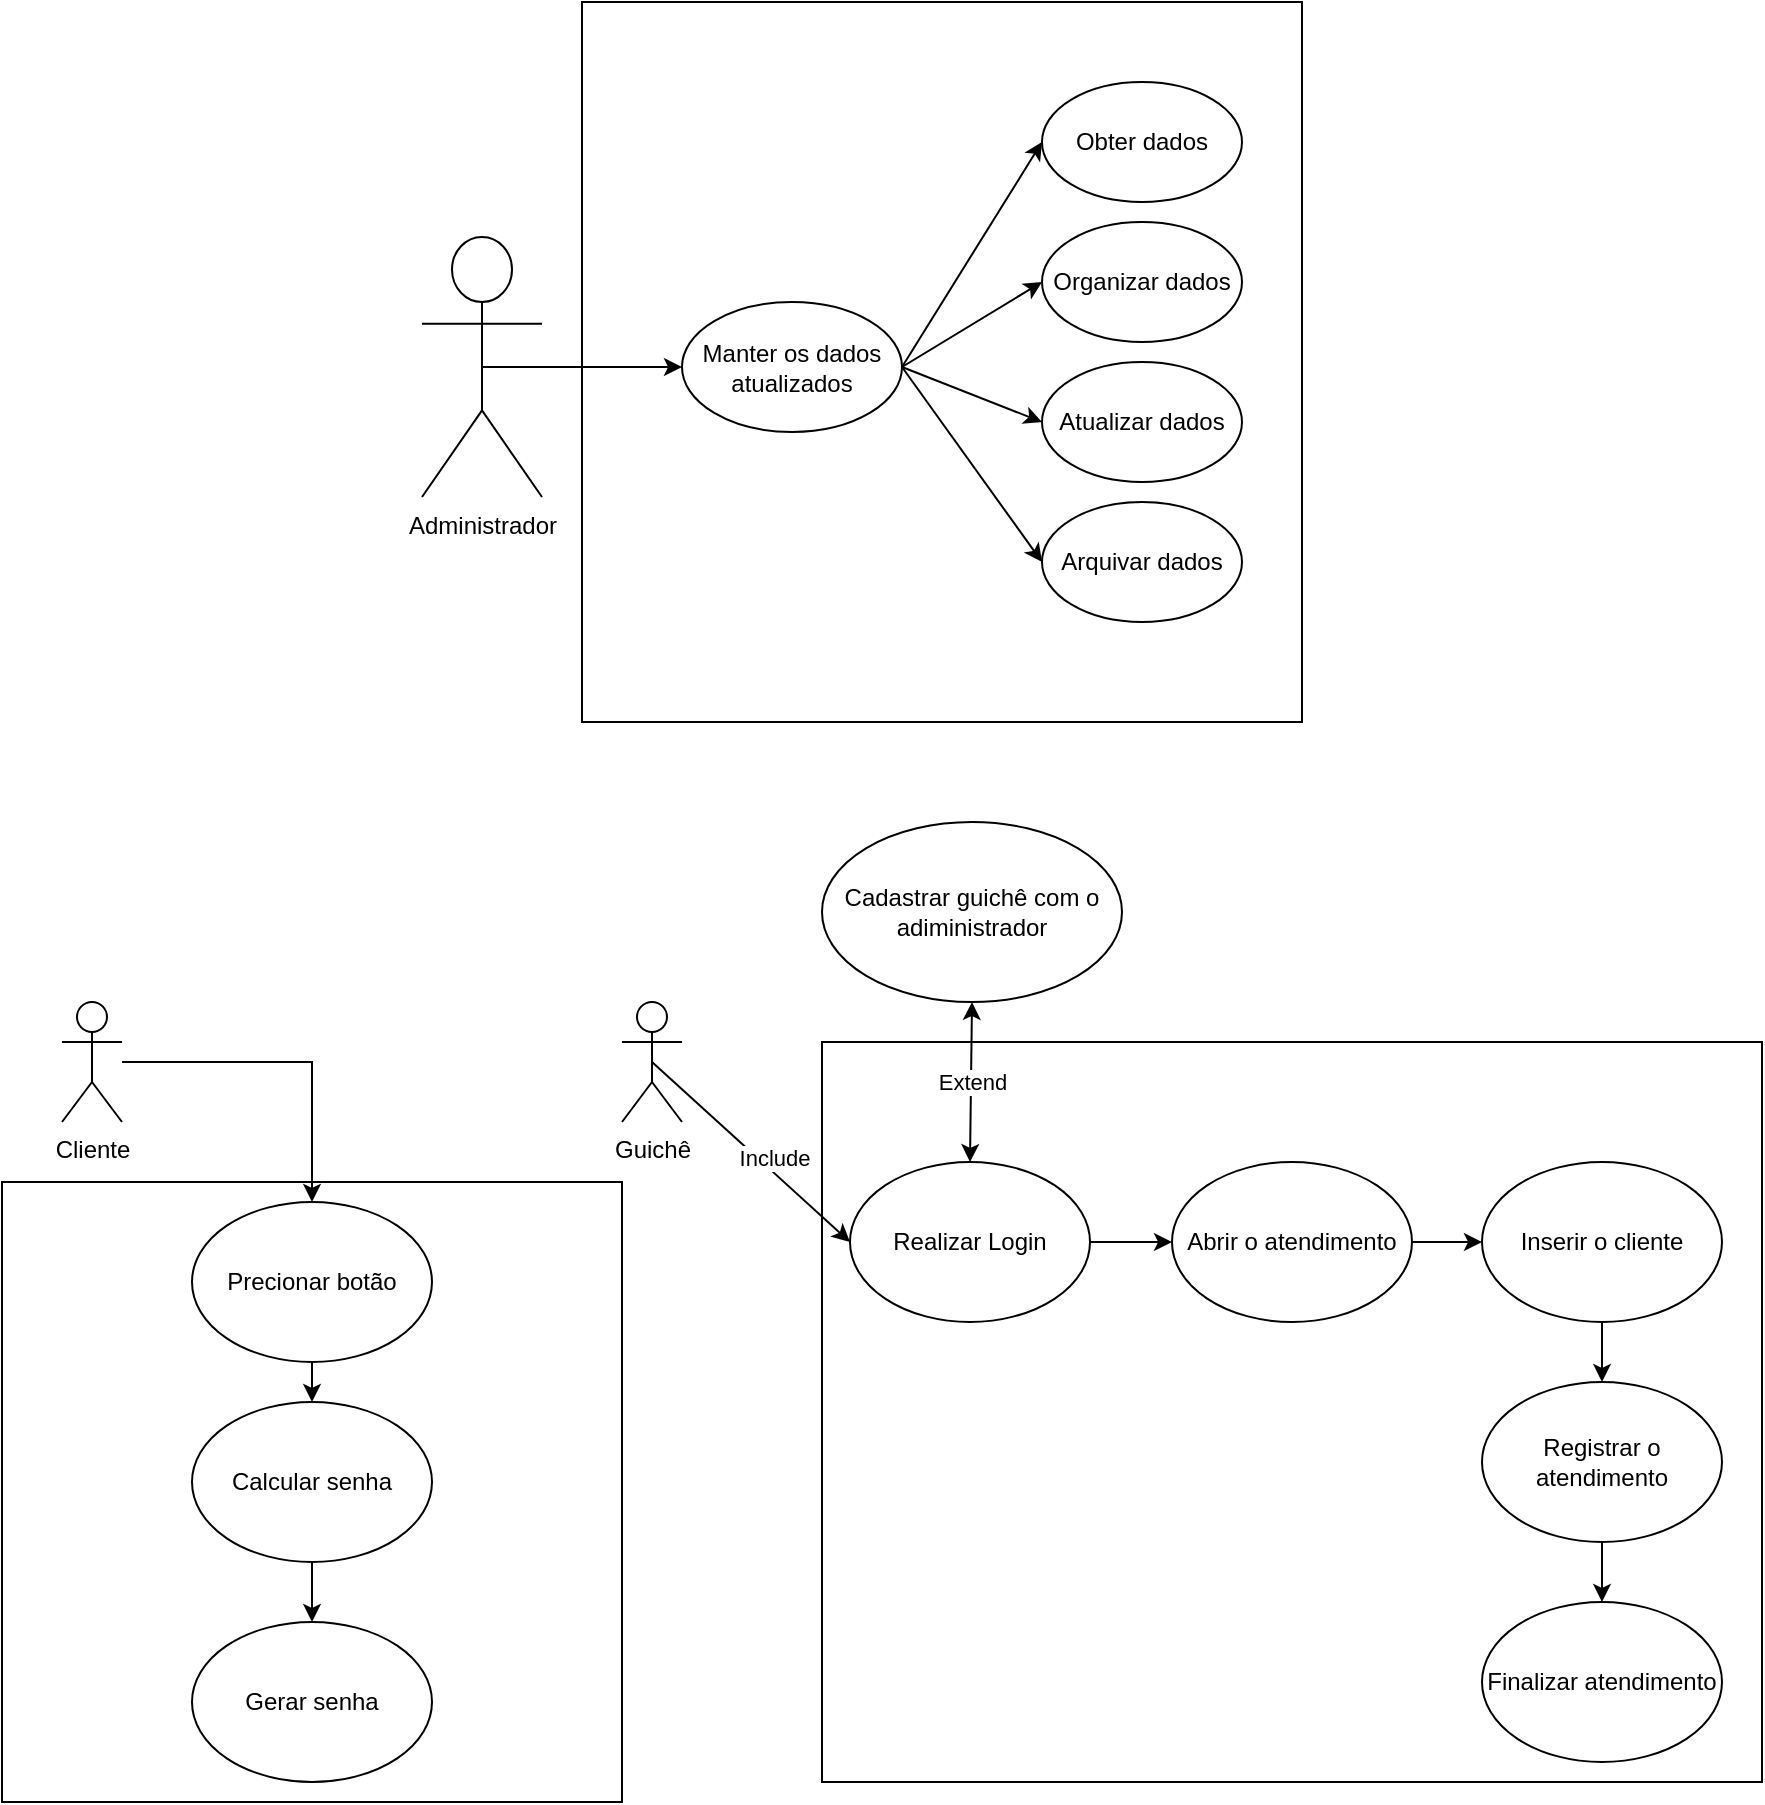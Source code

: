 <mxfile version="20.6.0" type="github">
  <diagram id="Y1PrYwZC3CYELSsTM1ht" name="Página-1">
    <mxGraphModel dx="1865" dy="571" grid="1" gridSize="10" guides="1" tooltips="1" connect="1" arrows="1" fold="1" page="1" pageScale="1" pageWidth="827" pageHeight="1169" math="0" shadow="0">
      <root>
        <mxCell id="0" />
        <mxCell id="1" parent="0" />
        <mxCell id="UT5rt4VaLjjQYCiPn8-M-1" value="" style="whiteSpace=wrap;html=1;aspect=fixed;" vertex="1" parent="1">
          <mxGeometry x="-170" y="730" width="310" height="310" as="geometry" />
        </mxCell>
        <mxCell id="UT5rt4VaLjjQYCiPn8-M-2" value="" style="rounded=0;whiteSpace=wrap;html=1;" vertex="1" parent="1">
          <mxGeometry x="240" y="660" width="470" height="370" as="geometry" />
        </mxCell>
        <mxCell id="UT5rt4VaLjjQYCiPn8-M-3" value="Guichê" style="shape=umlActor;verticalLabelPosition=bottom;verticalAlign=top;html=1;outlineConnect=0;" vertex="1" parent="1">
          <mxGeometry x="140" y="640" width="30" height="60" as="geometry" />
        </mxCell>
        <mxCell id="UT5rt4VaLjjQYCiPn8-M-4" value="Abrir o atendimento" style="ellipse;whiteSpace=wrap;html=1;" vertex="1" parent="1">
          <mxGeometry x="415" y="720" width="120" height="80" as="geometry" />
        </mxCell>
        <mxCell id="UT5rt4VaLjjQYCiPn8-M-5" value="Gerar senha" style="ellipse;whiteSpace=wrap;html=1;" vertex="1" parent="1">
          <mxGeometry x="-75" y="950" width="120" height="80" as="geometry" />
        </mxCell>
        <mxCell id="UT5rt4VaLjjQYCiPn8-M-6" value="Registrar o atendimento" style="ellipse;whiteSpace=wrap;html=1;" vertex="1" parent="1">
          <mxGeometry x="570" y="830" width="120" height="80" as="geometry" />
        </mxCell>
        <mxCell id="UT5rt4VaLjjQYCiPn8-M-7" value="Finalizar atendimento" style="ellipse;whiteSpace=wrap;html=1;" vertex="1" parent="1">
          <mxGeometry x="570" y="940" width="120" height="80" as="geometry" />
        </mxCell>
        <mxCell id="UT5rt4VaLjjQYCiPn8-M-8" value="Realizar Login" style="ellipse;whiteSpace=wrap;html=1;" vertex="1" parent="1">
          <mxGeometry x="254" y="720" width="120" height="80" as="geometry" />
        </mxCell>
        <mxCell id="UT5rt4VaLjjQYCiPn8-M-9" value="Inserir o cliente" style="ellipse;whiteSpace=wrap;html=1;" vertex="1" parent="1">
          <mxGeometry x="570" y="720" width="120" height="80" as="geometry" />
        </mxCell>
        <mxCell id="UT5rt4VaLjjQYCiPn8-M-10" value="Cadastrar guichê com o adiministrador" style="ellipse;whiteSpace=wrap;html=1;" vertex="1" parent="1">
          <mxGeometry x="240" y="550" width="150" height="90" as="geometry" />
        </mxCell>
        <mxCell id="UT5rt4VaLjjQYCiPn8-M-11" value="" style="endArrow=classic;html=1;rounded=0;exitX=0.5;exitY=0.5;exitDx=0;exitDy=0;exitPerimeter=0;entryX=0;entryY=0.5;entryDx=0;entryDy=0;" edge="1" parent="1" source="UT5rt4VaLjjQYCiPn8-M-3" target="UT5rt4VaLjjQYCiPn8-M-8">
          <mxGeometry width="50" height="50" relative="1" as="geometry">
            <mxPoint x="350" y="820" as="sourcePoint" />
            <mxPoint x="400" y="770" as="targetPoint" />
          </mxGeometry>
        </mxCell>
        <mxCell id="UT5rt4VaLjjQYCiPn8-M-12" value="Include" style="edgeLabel;html=1;align=center;verticalAlign=middle;resizable=0;points=[];" vertex="1" connectable="0" parent="UT5rt4VaLjjQYCiPn8-M-11">
          <mxGeometry x="0.519" y="-1" relative="1" as="geometry">
            <mxPoint x="-14" y="-21" as="offset" />
          </mxGeometry>
        </mxCell>
        <mxCell id="UT5rt4VaLjjQYCiPn8-M-13" value="" style="endArrow=classic;html=1;rounded=0;exitX=1;exitY=0.5;exitDx=0;exitDy=0;entryX=0;entryY=0.5;entryDx=0;entryDy=0;" edge="1" parent="1" source="UT5rt4VaLjjQYCiPn8-M-8" target="UT5rt4VaLjjQYCiPn8-M-4">
          <mxGeometry width="50" height="50" relative="1" as="geometry">
            <mxPoint x="330" y="880" as="sourcePoint" />
            <mxPoint x="380" y="830" as="targetPoint" />
          </mxGeometry>
        </mxCell>
        <mxCell id="UT5rt4VaLjjQYCiPn8-M-14" value="" style="endArrow=classic;html=1;rounded=0;exitX=1;exitY=0.5;exitDx=0;exitDy=0;entryX=0;entryY=0.5;entryDx=0;entryDy=0;" edge="1" parent="1" source="UT5rt4VaLjjQYCiPn8-M-4" target="UT5rt4VaLjjQYCiPn8-M-9">
          <mxGeometry width="50" height="50" relative="1" as="geometry">
            <mxPoint x="350" y="920" as="sourcePoint" />
            <mxPoint x="400" y="870" as="targetPoint" />
          </mxGeometry>
        </mxCell>
        <mxCell id="UT5rt4VaLjjQYCiPn8-M-15" value="" style="endArrow=classic;html=1;rounded=0;exitX=0.5;exitY=1;exitDx=0;exitDy=0;entryX=0.5;entryY=0;entryDx=0;entryDy=0;" edge="1" parent="1" source="UT5rt4VaLjjQYCiPn8-M-9" target="UT5rt4VaLjjQYCiPn8-M-6">
          <mxGeometry width="50" height="50" relative="1" as="geometry">
            <mxPoint x="370" y="910" as="sourcePoint" />
            <mxPoint x="420" y="860" as="targetPoint" />
          </mxGeometry>
        </mxCell>
        <mxCell id="UT5rt4VaLjjQYCiPn8-M-16" value="" style="endArrow=classic;startArrow=classic;html=1;rounded=0;exitX=0.5;exitY=0;exitDx=0;exitDy=0;entryX=0.5;entryY=1;entryDx=0;entryDy=0;" edge="1" parent="1" source="UT5rt4VaLjjQYCiPn8-M-8" target="UT5rt4VaLjjQYCiPn8-M-10">
          <mxGeometry width="50" height="50" relative="1" as="geometry">
            <mxPoint x="140" y="650" as="sourcePoint" />
            <mxPoint x="190" y="600" as="targetPoint" />
          </mxGeometry>
        </mxCell>
        <mxCell id="UT5rt4VaLjjQYCiPn8-M-17" value="Extend" style="edgeLabel;html=1;align=center;verticalAlign=middle;resizable=0;points=[];" vertex="1" connectable="0" parent="UT5rt4VaLjjQYCiPn8-M-16">
          <mxGeometry x="-0.24" relative="1" as="geometry">
            <mxPoint y="-10" as="offset" />
          </mxGeometry>
        </mxCell>
        <mxCell id="UT5rt4VaLjjQYCiPn8-M-18" value="" style="endArrow=classic;html=1;rounded=0;exitX=0.5;exitY=1;exitDx=0;exitDy=0;entryX=0.5;entryY=0;entryDx=0;entryDy=0;" edge="1" parent="1" source="UT5rt4VaLjjQYCiPn8-M-6" target="UT5rt4VaLjjQYCiPn8-M-7">
          <mxGeometry width="50" height="50" relative="1" as="geometry">
            <mxPoint x="430" y="980" as="sourcePoint" />
            <mxPoint x="480" y="930" as="targetPoint" />
          </mxGeometry>
        </mxCell>
        <mxCell id="UT5rt4VaLjjQYCiPn8-M-19" value="Calcular senha" style="ellipse;whiteSpace=wrap;html=1;" vertex="1" parent="1">
          <mxGeometry x="-75" y="840" width="120" height="80" as="geometry" />
        </mxCell>
        <mxCell id="UT5rt4VaLjjQYCiPn8-M-20" value="" style="endArrow=classic;html=1;rounded=0;exitX=0.5;exitY=1;exitDx=0;exitDy=0;entryX=0.5;entryY=0;entryDx=0;entryDy=0;" edge="1" parent="1" source="UT5rt4VaLjjQYCiPn8-M-19" target="UT5rt4VaLjjQYCiPn8-M-5">
          <mxGeometry width="50" height="50" relative="1" as="geometry">
            <mxPoint x="350" y="820" as="sourcePoint" />
            <mxPoint x="400" y="770" as="targetPoint" />
          </mxGeometry>
        </mxCell>
        <mxCell id="UT5rt4VaLjjQYCiPn8-M-21" style="edgeStyle=orthogonalEdgeStyle;rounded=0;orthogonalLoop=1;jettySize=auto;html=1;entryX=0.5;entryY=0;entryDx=0;entryDy=0;" edge="1" parent="1" source="UT5rt4VaLjjQYCiPn8-M-22" target="UT5rt4VaLjjQYCiPn8-M-24">
          <mxGeometry relative="1" as="geometry" />
        </mxCell>
        <mxCell id="UT5rt4VaLjjQYCiPn8-M-22" value="Cliente" style="shape=umlActor;verticalLabelPosition=bottom;verticalAlign=top;html=1;outlineConnect=0;" vertex="1" parent="1">
          <mxGeometry x="-140" y="640" width="30" height="60" as="geometry" />
        </mxCell>
        <mxCell id="UT5rt4VaLjjQYCiPn8-M-23" style="edgeStyle=orthogonalEdgeStyle;rounded=0;orthogonalLoop=1;jettySize=auto;html=1;exitX=0.5;exitY=1;exitDx=0;exitDy=0;entryX=0.5;entryY=0;entryDx=0;entryDy=0;" edge="1" parent="1" source="UT5rt4VaLjjQYCiPn8-M-24" target="UT5rt4VaLjjQYCiPn8-M-19">
          <mxGeometry relative="1" as="geometry" />
        </mxCell>
        <mxCell id="UT5rt4VaLjjQYCiPn8-M-24" value="Precionar botão" style="ellipse;whiteSpace=wrap;html=1;" vertex="1" parent="1">
          <mxGeometry x="-75" y="740" width="120" height="80" as="geometry" />
        </mxCell>
        <mxCell id="UT5rt4VaLjjQYCiPn8-M-25" value="Administrador&lt;br&gt;" style="shape=umlActor;verticalLabelPosition=bottom;verticalAlign=top;html=1;outlineConnect=0;" vertex="1" parent="1">
          <mxGeometry x="40" y="257.5" width="60" height="130" as="geometry" />
        </mxCell>
        <mxCell id="UT5rt4VaLjjQYCiPn8-M-26" value="" style="whiteSpace=wrap;html=1;aspect=fixed;" vertex="1" parent="1">
          <mxGeometry x="120" y="140" width="360" height="360" as="geometry" />
        </mxCell>
        <mxCell id="UT5rt4VaLjjQYCiPn8-M-27" value="Manter os dados atualizados" style="ellipse;whiteSpace=wrap;html=1;" vertex="1" parent="1">
          <mxGeometry x="170" y="290" width="110" height="65" as="geometry" />
        </mxCell>
        <mxCell id="UT5rt4VaLjjQYCiPn8-M-28" value="Obter dados" style="ellipse;whiteSpace=wrap;html=1;" vertex="1" parent="1">
          <mxGeometry x="350" y="180" width="100" height="60" as="geometry" />
        </mxCell>
        <mxCell id="UT5rt4VaLjjQYCiPn8-M-29" value="Organizar dados" style="ellipse;whiteSpace=wrap;html=1;" vertex="1" parent="1">
          <mxGeometry x="350" y="250" width="100" height="60" as="geometry" />
        </mxCell>
        <mxCell id="UT5rt4VaLjjQYCiPn8-M-30" value="Atualizar dados" style="ellipse;whiteSpace=wrap;html=1;" vertex="1" parent="1">
          <mxGeometry x="350" y="320" width="100" height="60" as="geometry" />
        </mxCell>
        <mxCell id="UT5rt4VaLjjQYCiPn8-M-31" value="Arquivar dados" style="ellipse;whiteSpace=wrap;html=1;" vertex="1" parent="1">
          <mxGeometry x="350" y="390" width="100" height="60" as="geometry" />
        </mxCell>
        <mxCell id="UT5rt4VaLjjQYCiPn8-M-32" value="" style="endArrow=classic;html=1;rounded=0;exitX=0.5;exitY=0.5;exitDx=0;exitDy=0;exitPerimeter=0;entryX=0;entryY=0.5;entryDx=0;entryDy=0;" edge="1" parent="1" source="UT5rt4VaLjjQYCiPn8-M-25" target="UT5rt4VaLjjQYCiPn8-M-27">
          <mxGeometry width="50" height="50" relative="1" as="geometry">
            <mxPoint x="350" y="280" as="sourcePoint" />
            <mxPoint x="400" y="230" as="targetPoint" />
          </mxGeometry>
        </mxCell>
        <mxCell id="UT5rt4VaLjjQYCiPn8-M-33" value="" style="endArrow=classic;html=1;rounded=0;exitX=1;exitY=0.5;exitDx=0;exitDy=0;entryX=0;entryY=0.5;entryDx=0;entryDy=0;" edge="1" parent="1" source="UT5rt4VaLjjQYCiPn8-M-27" target="UT5rt4VaLjjQYCiPn8-M-28">
          <mxGeometry width="50" height="50" relative="1" as="geometry">
            <mxPoint x="350" y="280" as="sourcePoint" />
            <mxPoint x="400" y="230" as="targetPoint" />
          </mxGeometry>
        </mxCell>
        <mxCell id="UT5rt4VaLjjQYCiPn8-M-34" value="" style="endArrow=classic;html=1;rounded=0;exitX=1;exitY=0.5;exitDx=0;exitDy=0;entryX=0;entryY=0.5;entryDx=0;entryDy=0;" edge="1" parent="1" source="UT5rt4VaLjjQYCiPn8-M-27" target="UT5rt4VaLjjQYCiPn8-M-29">
          <mxGeometry width="50" height="50" relative="1" as="geometry">
            <mxPoint x="-30" y="430" as="sourcePoint" />
            <mxPoint x="20" y="380" as="targetPoint" />
          </mxGeometry>
        </mxCell>
        <mxCell id="UT5rt4VaLjjQYCiPn8-M-35" value="" style="endArrow=classic;html=1;rounded=0;exitX=1;exitY=0.5;exitDx=0;exitDy=0;entryX=0;entryY=0.5;entryDx=0;entryDy=0;" edge="1" parent="1" source="UT5rt4VaLjjQYCiPn8-M-27" target="UT5rt4VaLjjQYCiPn8-M-30">
          <mxGeometry width="50" height="50" relative="1" as="geometry">
            <mxPoint x="260" y="410" as="sourcePoint" />
            <mxPoint x="310" y="360" as="targetPoint" />
          </mxGeometry>
        </mxCell>
        <mxCell id="UT5rt4VaLjjQYCiPn8-M-36" value="" style="endArrow=classic;html=1;rounded=0;exitX=1;exitY=0.5;exitDx=0;exitDy=0;entryX=0;entryY=0.5;entryDx=0;entryDy=0;" edge="1" parent="1" source="UT5rt4VaLjjQYCiPn8-M-27" target="UT5rt4VaLjjQYCiPn8-M-31">
          <mxGeometry width="50" height="50" relative="1" as="geometry">
            <mxPoint x="250" y="440" as="sourcePoint" />
            <mxPoint x="300" y="390" as="targetPoint" />
          </mxGeometry>
        </mxCell>
      </root>
    </mxGraphModel>
  </diagram>
</mxfile>
